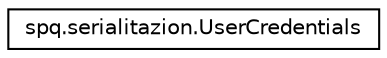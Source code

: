 digraph "Graphical Class Hierarchy"
{
 // LATEX_PDF_SIZE
  edge [fontname="Helvetica",fontsize="10",labelfontname="Helvetica",labelfontsize="10"];
  node [fontname="Helvetica",fontsize="10",shape=record];
  rankdir="LR";
  Node0 [label="spq.serialitazion.UserCredentials",height=0.2,width=0.4,color="black", fillcolor="white", style="filled",URL="$classspq_1_1serialitazion_1_1_user_credentials.html",tooltip=" "];
}
